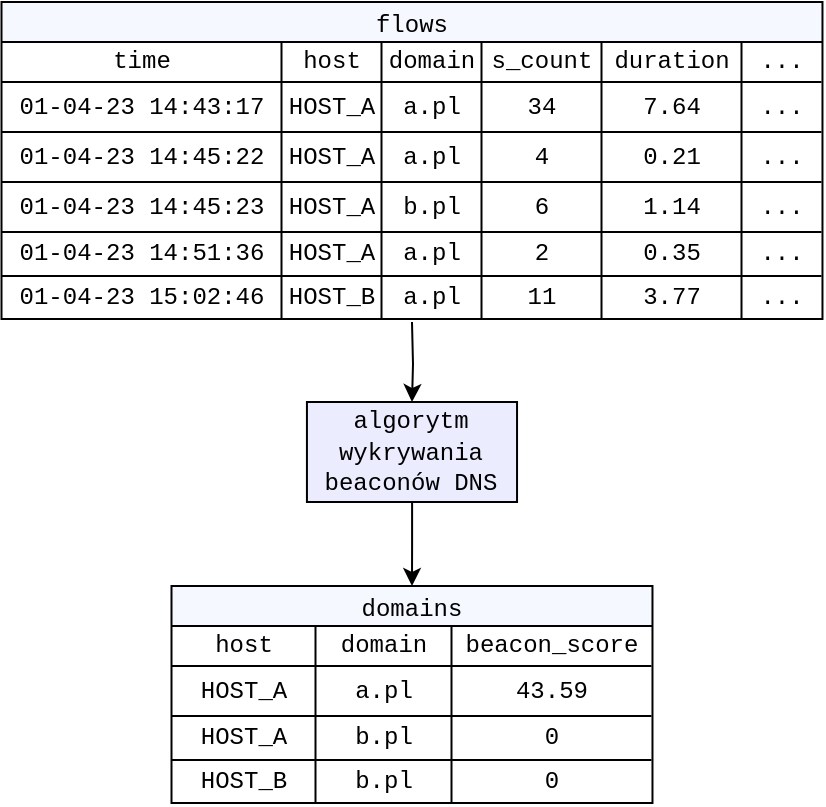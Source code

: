 <mxfile version="21.1.2" type="device">
  <diagram name="Page-1" id="2_5UW4Nt1YtM8Jy8DCmT">
    <mxGraphModel dx="1373" dy="846" grid="1" gridSize="10" guides="1" tooltips="1" connect="1" arrows="1" fold="1" page="1" pageScale="1" pageWidth="850" pageHeight="1100" math="0" shadow="0">
      <root>
        <mxCell id="0" />
        <mxCell id="1" parent="0" />
        <mxCell id="Q3U_Pg6tmQH7s-TNWqOc-1" style="edgeStyle=orthogonalEdgeStyle;rounded=0;orthogonalLoop=1;jettySize=auto;html=1;entryX=0.5;entryY=0;entryDx=0;entryDy=0;" parent="1" target="2QEIKXTqRlwdt4u_LQKF-43" edge="1">
          <mxGeometry relative="1" as="geometry">
            <mxPoint x="259.995" y="310" as="sourcePoint" />
          </mxGeometry>
        </mxCell>
        <mxCell id="2QEIKXTqRlwdt4u_LQKF-11" value="domains" style="shape=table;startSize=20;container=1;collapsible=0;childLayout=tableLayout;strokeColor=default;fontSize=12;fontFamily=Courier New;fillColor=#F5F9FF;" parent="1" vertex="1">
          <mxGeometry x="139.75" y="442" width="240.49" height="108.5" as="geometry" />
        </mxCell>
        <mxCell id="2QEIKXTqRlwdt4u_LQKF-12" value="" style="shape=tableRow;horizontal=0;startSize=0;swimlaneHead=0;swimlaneBody=0;strokeColor=inherit;top=0;left=0;bottom=0;right=0;collapsible=0;dropTarget=0;fillColor=none;points=[[0,0.5],[1,0.5]];portConstraint=eastwest;fontSize=16;" parent="2QEIKXTqRlwdt4u_LQKF-11" vertex="1">
          <mxGeometry y="20" width="240.49" height="20" as="geometry" />
        </mxCell>
        <mxCell id="2QEIKXTqRlwdt4u_LQKF-13" value="host" style="shape=partialRectangle;html=1;whiteSpace=wrap;connectable=0;strokeColor=inherit;overflow=hidden;fillColor=none;top=0;left=0;bottom=0;right=0;pointerEvents=1;fontSize=12;fontFamily=Courier New;" parent="2QEIKXTqRlwdt4u_LQKF-12" vertex="1">
          <mxGeometry width="72" height="20" as="geometry">
            <mxRectangle width="72" height="20" as="alternateBounds" />
          </mxGeometry>
        </mxCell>
        <mxCell id="2QEIKXTqRlwdt4u_LQKF-14" value="domain" style="shape=partialRectangle;html=1;whiteSpace=wrap;connectable=0;strokeColor=inherit;overflow=hidden;fillColor=none;top=0;left=0;bottom=0;right=0;pointerEvents=1;fontSize=12;fontFamily=Courier New;" parent="2QEIKXTqRlwdt4u_LQKF-12" vertex="1">
          <mxGeometry x="72" width="68" height="20" as="geometry">
            <mxRectangle width="68" height="20" as="alternateBounds" />
          </mxGeometry>
        </mxCell>
        <mxCell id="2QEIKXTqRlwdt4u_LQKF-15" value="beacon_score" style="shape=partialRectangle;html=1;whiteSpace=wrap;connectable=0;strokeColor=inherit;overflow=hidden;fillColor=none;top=0;left=0;bottom=0;right=0;pointerEvents=1;fontSize=12;fontFamily=Courier New;" parent="2QEIKXTqRlwdt4u_LQKF-12" vertex="1">
          <mxGeometry x="140" width="100" height="20" as="geometry">
            <mxRectangle width="100" height="20" as="alternateBounds" />
          </mxGeometry>
        </mxCell>
        <mxCell id="2QEIKXTqRlwdt4u_LQKF-16" value="" style="shape=tableRow;horizontal=0;startSize=0;swimlaneHead=0;swimlaneBody=0;strokeColor=inherit;top=0;left=0;bottom=0;right=0;collapsible=0;dropTarget=0;fillColor=none;points=[[0,0.5],[1,0.5]];portConstraint=eastwest;fontSize=16;" parent="2QEIKXTqRlwdt4u_LQKF-11" vertex="1">
          <mxGeometry y="40" width="240.49" height="25" as="geometry" />
        </mxCell>
        <mxCell id="2QEIKXTqRlwdt4u_LQKF-17" value="HOST_A" style="shape=partialRectangle;html=1;whiteSpace=wrap;connectable=0;strokeColor=inherit;overflow=hidden;fillColor=none;top=0;left=0;bottom=0;right=0;pointerEvents=1;fontSize=12;fontFamily=Courier New;" parent="2QEIKXTqRlwdt4u_LQKF-16" vertex="1">
          <mxGeometry width="72" height="25" as="geometry">
            <mxRectangle width="72" height="25" as="alternateBounds" />
          </mxGeometry>
        </mxCell>
        <mxCell id="2QEIKXTqRlwdt4u_LQKF-18" value="a.pl" style="shape=partialRectangle;html=1;whiteSpace=wrap;connectable=0;strokeColor=inherit;overflow=hidden;fillColor=none;top=0;left=0;bottom=0;right=0;pointerEvents=1;fontSize=12;fontFamily=Courier New;" parent="2QEIKXTqRlwdt4u_LQKF-16" vertex="1">
          <mxGeometry x="72" width="68" height="25" as="geometry">
            <mxRectangle width="68" height="25" as="alternateBounds" />
          </mxGeometry>
        </mxCell>
        <mxCell id="2QEIKXTqRlwdt4u_LQKF-19" value="43.59" style="shape=partialRectangle;html=1;whiteSpace=wrap;connectable=0;strokeColor=inherit;overflow=hidden;fillColor=none;top=0;left=0;bottom=0;right=0;pointerEvents=1;fontSize=12;fontFamily=Courier New;" parent="2QEIKXTqRlwdt4u_LQKF-16" vertex="1">
          <mxGeometry x="140" width="100" height="25" as="geometry">
            <mxRectangle width="100" height="25" as="alternateBounds" />
          </mxGeometry>
        </mxCell>
        <mxCell id="2QEIKXTqRlwdt4u_LQKF-20" value="" style="shape=tableRow;horizontal=0;startSize=0;swimlaneHead=0;swimlaneBody=0;strokeColor=inherit;top=0;left=0;bottom=0;right=0;collapsible=0;dropTarget=0;fillColor=none;points=[[0,0.5],[1,0.5]];portConstraint=eastwest;fontSize=16;" parent="2QEIKXTqRlwdt4u_LQKF-11" vertex="1">
          <mxGeometry y="65" width="240.49" height="22" as="geometry" />
        </mxCell>
        <mxCell id="2QEIKXTqRlwdt4u_LQKF-21" value="HOST_A" style="shape=partialRectangle;html=1;whiteSpace=wrap;connectable=0;strokeColor=inherit;overflow=hidden;fillColor=none;top=0;left=0;bottom=0;right=0;pointerEvents=1;fontSize=12;fontFamily=Courier New;" parent="2QEIKXTqRlwdt4u_LQKF-20" vertex="1">
          <mxGeometry width="72" height="22" as="geometry">
            <mxRectangle width="72" height="22" as="alternateBounds" />
          </mxGeometry>
        </mxCell>
        <mxCell id="2QEIKXTqRlwdt4u_LQKF-22" value="b.pl" style="shape=partialRectangle;html=1;whiteSpace=wrap;connectable=0;strokeColor=inherit;overflow=hidden;fillColor=none;top=0;left=0;bottom=0;right=0;pointerEvents=1;fontSize=12;fontFamily=Courier New;" parent="2QEIKXTqRlwdt4u_LQKF-20" vertex="1">
          <mxGeometry x="72" width="68" height="22" as="geometry">
            <mxRectangle width="68" height="22" as="alternateBounds" />
          </mxGeometry>
        </mxCell>
        <mxCell id="2QEIKXTqRlwdt4u_LQKF-23" value="0" style="shape=partialRectangle;html=1;whiteSpace=wrap;connectable=0;strokeColor=inherit;overflow=hidden;fillColor=none;top=0;left=0;bottom=0;right=0;pointerEvents=1;fontSize=12;fontFamily=Courier New;" parent="2QEIKXTqRlwdt4u_LQKF-20" vertex="1">
          <mxGeometry x="140" width="100" height="22" as="geometry">
            <mxRectangle width="100" height="22" as="alternateBounds" />
          </mxGeometry>
        </mxCell>
        <mxCell id="2QEIKXTqRlwdt4u_LQKF-30" style="shape=tableRow;horizontal=0;startSize=0;swimlaneHead=0;swimlaneBody=0;strokeColor=inherit;top=0;left=0;bottom=0;right=0;collapsible=0;dropTarget=0;fillColor=none;points=[[0,0.5],[1,0.5]];portConstraint=eastwest;fontSize=16;" parent="2QEIKXTqRlwdt4u_LQKF-11" vertex="1">
          <mxGeometry y="87" width="240.49" height="22" as="geometry" />
        </mxCell>
        <mxCell id="2QEIKXTqRlwdt4u_LQKF-31" value="HOST_B" style="shape=partialRectangle;html=1;whiteSpace=wrap;connectable=0;strokeColor=inherit;overflow=hidden;fillColor=none;top=0;left=0;bottom=0;right=0;pointerEvents=1;fontSize=12;fontFamily=Courier New;" parent="2QEIKXTqRlwdt4u_LQKF-30" vertex="1">
          <mxGeometry width="72" height="22" as="geometry">
            <mxRectangle width="72" height="22" as="alternateBounds" />
          </mxGeometry>
        </mxCell>
        <mxCell id="2QEIKXTqRlwdt4u_LQKF-32" value="b.pl" style="shape=partialRectangle;html=1;whiteSpace=wrap;connectable=0;strokeColor=inherit;overflow=hidden;fillColor=none;top=0;left=0;bottom=0;right=0;pointerEvents=1;fontSize=12;fontFamily=Courier New;" parent="2QEIKXTqRlwdt4u_LQKF-30" vertex="1">
          <mxGeometry x="72" width="68" height="22" as="geometry">
            <mxRectangle width="68" height="22" as="alternateBounds" />
          </mxGeometry>
        </mxCell>
        <mxCell id="2QEIKXTqRlwdt4u_LQKF-33" value="0" style="shape=partialRectangle;html=1;whiteSpace=wrap;connectable=0;strokeColor=inherit;overflow=hidden;fillColor=none;top=0;left=0;bottom=0;right=0;pointerEvents=1;fontSize=12;fontFamily=Courier New;" parent="2QEIKXTqRlwdt4u_LQKF-30" vertex="1">
          <mxGeometry x="140" width="100" height="22" as="geometry">
            <mxRectangle width="100" height="22" as="alternateBounds" />
          </mxGeometry>
        </mxCell>
        <mxCell id="Q3U_Pg6tmQH7s-TNWqOc-2" style="edgeStyle=orthogonalEdgeStyle;rounded=0;orthogonalLoop=1;jettySize=auto;html=1;entryX=0.5;entryY=0;entryDx=0;entryDy=0;" parent="1" source="2QEIKXTqRlwdt4u_LQKF-43" target="2QEIKXTqRlwdt4u_LQKF-11" edge="1">
          <mxGeometry relative="1" as="geometry" />
        </mxCell>
        <mxCell id="2QEIKXTqRlwdt4u_LQKF-43" value="&lt;font face=&quot;Courier New&quot;&gt;algorytm wykrywania beaconów DNS&lt;/font&gt;" style="rounded=0;whiteSpace=wrap;html=1;fillColor=#EBEDFF;" parent="1" vertex="1">
          <mxGeometry x="207.47" y="350" width="105.05" height="50" as="geometry" />
        </mxCell>
        <mxCell id="34S16gxaiq3GYcfKB1eC-1" value="flows" style="shape=table;startSize=20;container=1;collapsible=0;childLayout=tableLayout;strokeColor=default;fontSize=12;fontFamily=Courier New;fillColor=#F5F9FF;" parent="1" vertex="1">
          <mxGeometry x="54.75" y="150" width="410.49" height="158.5" as="geometry" />
        </mxCell>
        <mxCell id="34S16gxaiq3GYcfKB1eC-2" value="" style="shape=tableRow;horizontal=0;startSize=0;swimlaneHead=0;swimlaneBody=0;strokeColor=inherit;top=0;left=0;bottom=0;right=0;collapsible=0;dropTarget=0;fillColor=none;points=[[0,0.5],[1,0.5]];portConstraint=eastwest;fontSize=16;" parent="34S16gxaiq3GYcfKB1eC-1" vertex="1">
          <mxGeometry y="20" width="410.49" height="20" as="geometry" />
        </mxCell>
        <mxCell id="34S16gxaiq3GYcfKB1eC-3" value="time" style="shape=partialRectangle;html=1;whiteSpace=wrap;connectable=0;strokeColor=inherit;overflow=hidden;fillColor=none;top=0;left=0;bottom=0;right=0;pointerEvents=1;fontSize=12;fontFamily=Courier New;" parent="34S16gxaiq3GYcfKB1eC-2" vertex="1">
          <mxGeometry width="140" height="20" as="geometry">
            <mxRectangle width="140" height="20" as="alternateBounds" />
          </mxGeometry>
        </mxCell>
        <mxCell id="34S16gxaiq3GYcfKB1eC-4" value="host" style="shape=partialRectangle;html=1;whiteSpace=wrap;connectable=0;strokeColor=inherit;overflow=hidden;fillColor=none;top=0;left=0;bottom=0;right=0;pointerEvents=1;fontSize=12;fontFamily=Courier New;" parent="34S16gxaiq3GYcfKB1eC-2" vertex="1">
          <mxGeometry x="140" width="50" height="20" as="geometry">
            <mxRectangle width="50" height="20" as="alternateBounds" />
          </mxGeometry>
        </mxCell>
        <mxCell id="34S16gxaiq3GYcfKB1eC-5" value="domain" style="shape=partialRectangle;html=1;whiteSpace=wrap;connectable=0;strokeColor=inherit;overflow=hidden;fillColor=none;top=0;left=0;bottom=0;right=0;pointerEvents=1;fontSize=12;fontFamily=Courier New;" parent="34S16gxaiq3GYcfKB1eC-2" vertex="1">
          <mxGeometry x="190" width="50" height="20" as="geometry">
            <mxRectangle width="50" height="20" as="alternateBounds" />
          </mxGeometry>
        </mxCell>
        <mxCell id="34S16gxaiq3GYcfKB1eC-6" value="s_count" style="shape=partialRectangle;html=1;whiteSpace=wrap;connectable=0;strokeColor=inherit;overflow=hidden;fillColor=none;top=0;left=0;bottom=0;right=0;pointerEvents=1;fontSize=12;fontFamily=Courier New;" parent="34S16gxaiq3GYcfKB1eC-2" vertex="1">
          <mxGeometry x="240" width="60" height="20" as="geometry">
            <mxRectangle width="60" height="20" as="alternateBounds" />
          </mxGeometry>
        </mxCell>
        <mxCell id="34S16gxaiq3GYcfKB1eC-26" value="duration" style="shape=partialRectangle;html=1;whiteSpace=wrap;connectable=0;strokeColor=inherit;overflow=hidden;fillColor=none;top=0;left=0;bottom=0;right=0;pointerEvents=1;fontSize=12;fontFamily=Courier New;" parent="34S16gxaiq3GYcfKB1eC-2" vertex="1">
          <mxGeometry x="300" width="70" height="20" as="geometry">
            <mxRectangle width="70" height="20" as="alternateBounds" />
          </mxGeometry>
        </mxCell>
        <mxCell id="34S16gxaiq3GYcfKB1eC-22" value="..." style="shape=partialRectangle;html=1;whiteSpace=wrap;connectable=0;strokeColor=inherit;overflow=hidden;fillColor=none;top=0;left=0;bottom=0;right=0;pointerEvents=1;fontSize=12;fontFamily=Courier New;" parent="34S16gxaiq3GYcfKB1eC-2" vertex="1">
          <mxGeometry x="370" width="40" height="20" as="geometry">
            <mxRectangle width="40" height="20" as="alternateBounds" />
          </mxGeometry>
        </mxCell>
        <mxCell id="34S16gxaiq3GYcfKB1eC-7" value="" style="shape=tableRow;horizontal=0;startSize=0;swimlaneHead=0;swimlaneBody=0;strokeColor=inherit;top=0;left=0;bottom=0;right=0;collapsible=0;dropTarget=0;fillColor=none;points=[[0,0.5],[1,0.5]];portConstraint=eastwest;fontSize=16;" parent="34S16gxaiq3GYcfKB1eC-1" vertex="1">
          <mxGeometry y="40" width="410.49" height="25" as="geometry" />
        </mxCell>
        <mxCell id="34S16gxaiq3GYcfKB1eC-8" value="01-04-23 14:43:17" style="shape=partialRectangle;html=1;whiteSpace=wrap;connectable=0;strokeColor=inherit;overflow=hidden;fillColor=none;top=0;left=0;bottom=0;right=0;pointerEvents=1;fontSize=12;fontFamily=Courier New;" parent="34S16gxaiq3GYcfKB1eC-7" vertex="1">
          <mxGeometry width="140" height="25" as="geometry">
            <mxRectangle width="140" height="25" as="alternateBounds" />
          </mxGeometry>
        </mxCell>
        <mxCell id="34S16gxaiq3GYcfKB1eC-9" value="HOST_A" style="shape=partialRectangle;html=1;whiteSpace=wrap;connectable=0;strokeColor=inherit;overflow=hidden;fillColor=none;top=0;left=0;bottom=0;right=0;pointerEvents=1;fontSize=12;fontFamily=Courier New;" parent="34S16gxaiq3GYcfKB1eC-7" vertex="1">
          <mxGeometry x="140" width="50" height="25" as="geometry">
            <mxRectangle width="50" height="25" as="alternateBounds" />
          </mxGeometry>
        </mxCell>
        <mxCell id="34S16gxaiq3GYcfKB1eC-10" value="a.pl" style="shape=partialRectangle;html=1;whiteSpace=wrap;connectable=0;strokeColor=inherit;overflow=hidden;fillColor=none;top=0;left=0;bottom=0;right=0;pointerEvents=1;fontSize=12;fontFamily=Courier New;" parent="34S16gxaiq3GYcfKB1eC-7" vertex="1">
          <mxGeometry x="190" width="50" height="25" as="geometry">
            <mxRectangle width="50" height="25" as="alternateBounds" />
          </mxGeometry>
        </mxCell>
        <mxCell id="34S16gxaiq3GYcfKB1eC-11" value="34" style="shape=partialRectangle;html=1;whiteSpace=wrap;connectable=0;strokeColor=inherit;overflow=hidden;fillColor=none;top=0;left=0;bottom=0;right=0;pointerEvents=1;fontSize=12;fontFamily=Courier New;" parent="34S16gxaiq3GYcfKB1eC-7" vertex="1">
          <mxGeometry x="240" width="60" height="25" as="geometry">
            <mxRectangle width="60" height="25" as="alternateBounds" />
          </mxGeometry>
        </mxCell>
        <mxCell id="34S16gxaiq3GYcfKB1eC-27" value="7.64" style="shape=partialRectangle;html=1;whiteSpace=wrap;connectable=0;strokeColor=inherit;overflow=hidden;fillColor=none;top=0;left=0;bottom=0;right=0;pointerEvents=1;fontSize=12;fontFamily=Courier New;" parent="34S16gxaiq3GYcfKB1eC-7" vertex="1">
          <mxGeometry x="300" width="70" height="25" as="geometry">
            <mxRectangle width="70" height="25" as="alternateBounds" />
          </mxGeometry>
        </mxCell>
        <mxCell id="34S16gxaiq3GYcfKB1eC-23" value="..." style="shape=partialRectangle;html=1;whiteSpace=wrap;connectable=0;strokeColor=inherit;overflow=hidden;fillColor=none;top=0;left=0;bottom=0;right=0;pointerEvents=1;fontSize=12;fontFamily=Courier New;" parent="34S16gxaiq3GYcfKB1eC-7" vertex="1">
          <mxGeometry x="370" width="40" height="25" as="geometry">
            <mxRectangle width="40" height="25" as="alternateBounds" />
          </mxGeometry>
        </mxCell>
        <mxCell id="34S16gxaiq3GYcfKB1eC-43" style="shape=tableRow;horizontal=0;startSize=0;swimlaneHead=0;swimlaneBody=0;strokeColor=inherit;top=0;left=0;bottom=0;right=0;collapsible=0;dropTarget=0;fillColor=none;points=[[0,0.5],[1,0.5]];portConstraint=eastwest;fontSize=16;" parent="34S16gxaiq3GYcfKB1eC-1" vertex="1">
          <mxGeometry y="65" width="410.49" height="25" as="geometry" />
        </mxCell>
        <mxCell id="34S16gxaiq3GYcfKB1eC-44" value="01-04-23 14:45:22" style="shape=partialRectangle;html=1;whiteSpace=wrap;connectable=0;strokeColor=inherit;overflow=hidden;fillColor=none;top=0;left=0;bottom=0;right=0;pointerEvents=1;fontSize=12;fontFamily=Courier New;" parent="34S16gxaiq3GYcfKB1eC-43" vertex="1">
          <mxGeometry width="140" height="25" as="geometry">
            <mxRectangle width="140" height="25" as="alternateBounds" />
          </mxGeometry>
        </mxCell>
        <mxCell id="34S16gxaiq3GYcfKB1eC-45" value="HOST_A" style="shape=partialRectangle;html=1;whiteSpace=wrap;connectable=0;strokeColor=inherit;overflow=hidden;fillColor=none;top=0;left=0;bottom=0;right=0;pointerEvents=1;fontSize=12;fontFamily=Courier New;" parent="34S16gxaiq3GYcfKB1eC-43" vertex="1">
          <mxGeometry x="140" width="50" height="25" as="geometry">
            <mxRectangle width="50" height="25" as="alternateBounds" />
          </mxGeometry>
        </mxCell>
        <mxCell id="34S16gxaiq3GYcfKB1eC-46" value="a.pl" style="shape=partialRectangle;html=1;whiteSpace=wrap;connectable=0;strokeColor=inherit;overflow=hidden;fillColor=none;top=0;left=0;bottom=0;right=0;pointerEvents=1;fontSize=12;fontFamily=Courier New;" parent="34S16gxaiq3GYcfKB1eC-43" vertex="1">
          <mxGeometry x="190" width="50" height="25" as="geometry">
            <mxRectangle width="50" height="25" as="alternateBounds" />
          </mxGeometry>
        </mxCell>
        <mxCell id="34S16gxaiq3GYcfKB1eC-47" value="4" style="shape=partialRectangle;html=1;whiteSpace=wrap;connectable=0;strokeColor=inherit;overflow=hidden;fillColor=none;top=0;left=0;bottom=0;right=0;pointerEvents=1;fontSize=12;fontFamily=Courier New;" parent="34S16gxaiq3GYcfKB1eC-43" vertex="1">
          <mxGeometry x="240" width="60" height="25" as="geometry">
            <mxRectangle width="60" height="25" as="alternateBounds" />
          </mxGeometry>
        </mxCell>
        <mxCell id="34S16gxaiq3GYcfKB1eC-48" value="0.21" style="shape=partialRectangle;html=1;whiteSpace=wrap;connectable=0;strokeColor=inherit;overflow=hidden;fillColor=none;top=0;left=0;bottom=0;right=0;pointerEvents=1;fontSize=12;fontFamily=Courier New;" parent="34S16gxaiq3GYcfKB1eC-43" vertex="1">
          <mxGeometry x="300" width="70" height="25" as="geometry">
            <mxRectangle width="70" height="25" as="alternateBounds" />
          </mxGeometry>
        </mxCell>
        <mxCell id="34S16gxaiq3GYcfKB1eC-49" value="..." style="shape=partialRectangle;html=1;whiteSpace=wrap;connectable=0;strokeColor=inherit;overflow=hidden;fillColor=none;top=0;left=0;bottom=0;right=0;pointerEvents=1;fontSize=12;fontFamily=Courier New;" parent="34S16gxaiq3GYcfKB1eC-43" vertex="1">
          <mxGeometry x="370" width="40" height="25" as="geometry">
            <mxRectangle width="40" height="25" as="alternateBounds" />
          </mxGeometry>
        </mxCell>
        <mxCell id="34S16gxaiq3GYcfKB1eC-36" style="shape=tableRow;horizontal=0;startSize=0;swimlaneHead=0;swimlaneBody=0;strokeColor=inherit;top=0;left=0;bottom=0;right=0;collapsible=0;dropTarget=0;fillColor=none;points=[[0,0.5],[1,0.5]];portConstraint=eastwest;fontSize=16;" parent="34S16gxaiq3GYcfKB1eC-1" vertex="1">
          <mxGeometry y="90" width="410.49" height="25" as="geometry" />
        </mxCell>
        <mxCell id="34S16gxaiq3GYcfKB1eC-37" value="01-04-23 14:45:23" style="shape=partialRectangle;html=1;whiteSpace=wrap;connectable=0;strokeColor=inherit;overflow=hidden;fillColor=none;top=0;left=0;bottom=0;right=0;pointerEvents=1;fontSize=12;fontFamily=Courier New;" parent="34S16gxaiq3GYcfKB1eC-36" vertex="1">
          <mxGeometry width="140" height="25" as="geometry">
            <mxRectangle width="140" height="25" as="alternateBounds" />
          </mxGeometry>
        </mxCell>
        <mxCell id="34S16gxaiq3GYcfKB1eC-38" value="HOST_A" style="shape=partialRectangle;html=1;whiteSpace=wrap;connectable=0;strokeColor=inherit;overflow=hidden;fillColor=none;top=0;left=0;bottom=0;right=0;pointerEvents=1;fontSize=12;fontFamily=Courier New;" parent="34S16gxaiq3GYcfKB1eC-36" vertex="1">
          <mxGeometry x="140" width="50" height="25" as="geometry">
            <mxRectangle width="50" height="25" as="alternateBounds" />
          </mxGeometry>
        </mxCell>
        <mxCell id="34S16gxaiq3GYcfKB1eC-39" value="b.pl" style="shape=partialRectangle;html=1;whiteSpace=wrap;connectable=0;strokeColor=inherit;overflow=hidden;fillColor=none;top=0;left=0;bottom=0;right=0;pointerEvents=1;fontSize=12;fontFamily=Courier New;" parent="34S16gxaiq3GYcfKB1eC-36" vertex="1">
          <mxGeometry x="190" width="50" height="25" as="geometry">
            <mxRectangle width="50" height="25" as="alternateBounds" />
          </mxGeometry>
        </mxCell>
        <mxCell id="34S16gxaiq3GYcfKB1eC-40" value="6" style="shape=partialRectangle;html=1;whiteSpace=wrap;connectable=0;strokeColor=inherit;overflow=hidden;fillColor=none;top=0;left=0;bottom=0;right=0;pointerEvents=1;fontSize=12;fontFamily=Courier New;" parent="34S16gxaiq3GYcfKB1eC-36" vertex="1">
          <mxGeometry x="240" width="60" height="25" as="geometry">
            <mxRectangle width="60" height="25" as="alternateBounds" />
          </mxGeometry>
        </mxCell>
        <mxCell id="34S16gxaiq3GYcfKB1eC-41" value="1.14" style="shape=partialRectangle;html=1;whiteSpace=wrap;connectable=0;strokeColor=inherit;overflow=hidden;fillColor=none;top=0;left=0;bottom=0;right=0;pointerEvents=1;fontSize=12;fontFamily=Courier New;" parent="34S16gxaiq3GYcfKB1eC-36" vertex="1">
          <mxGeometry x="300" width="70" height="25" as="geometry">
            <mxRectangle width="70" height="25" as="alternateBounds" />
          </mxGeometry>
        </mxCell>
        <mxCell id="34S16gxaiq3GYcfKB1eC-42" value="..." style="shape=partialRectangle;html=1;whiteSpace=wrap;connectable=0;strokeColor=inherit;overflow=hidden;fillColor=none;top=0;left=0;bottom=0;right=0;pointerEvents=1;fontSize=12;fontFamily=Courier New;" parent="34S16gxaiq3GYcfKB1eC-36" vertex="1">
          <mxGeometry x="370" width="40" height="25" as="geometry">
            <mxRectangle width="40" height="25" as="alternateBounds" />
          </mxGeometry>
        </mxCell>
        <mxCell id="34S16gxaiq3GYcfKB1eC-12" value="" style="shape=tableRow;horizontal=0;startSize=0;swimlaneHead=0;swimlaneBody=0;strokeColor=inherit;top=0;left=0;bottom=0;right=0;collapsible=0;dropTarget=0;fillColor=none;points=[[0,0.5],[1,0.5]];portConstraint=eastwest;fontSize=16;" parent="34S16gxaiq3GYcfKB1eC-1" vertex="1">
          <mxGeometry y="115" width="410.49" height="22" as="geometry" />
        </mxCell>
        <mxCell id="34S16gxaiq3GYcfKB1eC-13" value="01-04-23 14:51:36" style="shape=partialRectangle;html=1;whiteSpace=wrap;connectable=0;strokeColor=inherit;overflow=hidden;fillColor=none;top=0;left=0;bottom=0;right=0;pointerEvents=1;fontSize=12;fontFamily=Courier New;" parent="34S16gxaiq3GYcfKB1eC-12" vertex="1">
          <mxGeometry width="140" height="22" as="geometry">
            <mxRectangle width="140" height="22" as="alternateBounds" />
          </mxGeometry>
        </mxCell>
        <mxCell id="34S16gxaiq3GYcfKB1eC-14" value="HOST_A" style="shape=partialRectangle;html=1;whiteSpace=wrap;connectable=0;strokeColor=inherit;overflow=hidden;fillColor=none;top=0;left=0;bottom=0;right=0;pointerEvents=1;fontSize=12;fontFamily=Courier New;" parent="34S16gxaiq3GYcfKB1eC-12" vertex="1">
          <mxGeometry x="140" width="50" height="22" as="geometry">
            <mxRectangle width="50" height="22" as="alternateBounds" />
          </mxGeometry>
        </mxCell>
        <mxCell id="34S16gxaiq3GYcfKB1eC-15" value="a.pl" style="shape=partialRectangle;html=1;whiteSpace=wrap;connectable=0;strokeColor=inherit;overflow=hidden;fillColor=none;top=0;left=0;bottom=0;right=0;pointerEvents=1;fontSize=12;fontFamily=Courier New;" parent="34S16gxaiq3GYcfKB1eC-12" vertex="1">
          <mxGeometry x="190" width="50" height="22" as="geometry">
            <mxRectangle width="50" height="22" as="alternateBounds" />
          </mxGeometry>
        </mxCell>
        <mxCell id="34S16gxaiq3GYcfKB1eC-16" value="2" style="shape=partialRectangle;html=1;whiteSpace=wrap;connectable=0;strokeColor=inherit;overflow=hidden;fillColor=none;top=0;left=0;bottom=0;right=0;pointerEvents=1;fontSize=12;fontFamily=Courier New;" parent="34S16gxaiq3GYcfKB1eC-12" vertex="1">
          <mxGeometry x="240" width="60" height="22" as="geometry">
            <mxRectangle width="60" height="22" as="alternateBounds" />
          </mxGeometry>
        </mxCell>
        <mxCell id="34S16gxaiq3GYcfKB1eC-28" value="0.35" style="shape=partialRectangle;html=1;whiteSpace=wrap;connectable=0;strokeColor=inherit;overflow=hidden;fillColor=none;top=0;left=0;bottom=0;right=0;pointerEvents=1;fontSize=12;fontFamily=Courier New;" parent="34S16gxaiq3GYcfKB1eC-12" vertex="1">
          <mxGeometry x="300" width="70" height="22" as="geometry">
            <mxRectangle width="70" height="22" as="alternateBounds" />
          </mxGeometry>
        </mxCell>
        <mxCell id="34S16gxaiq3GYcfKB1eC-24" value="..." style="shape=partialRectangle;html=1;whiteSpace=wrap;connectable=0;strokeColor=inherit;overflow=hidden;fillColor=none;top=0;left=0;bottom=0;right=0;pointerEvents=1;fontSize=12;fontFamily=Courier New;" parent="34S16gxaiq3GYcfKB1eC-12" vertex="1">
          <mxGeometry x="370" width="40" height="22" as="geometry">
            <mxRectangle width="40" height="22" as="alternateBounds" />
          </mxGeometry>
        </mxCell>
        <mxCell id="34S16gxaiq3GYcfKB1eC-17" style="shape=tableRow;horizontal=0;startSize=0;swimlaneHead=0;swimlaneBody=0;strokeColor=inherit;top=0;left=0;bottom=0;right=0;collapsible=0;dropTarget=0;fillColor=none;points=[[0,0.5],[1,0.5]];portConstraint=eastwest;fontSize=16;" parent="34S16gxaiq3GYcfKB1eC-1" vertex="1">
          <mxGeometry y="137" width="410.49" height="22" as="geometry" />
        </mxCell>
        <mxCell id="34S16gxaiq3GYcfKB1eC-18" value="01-04-23 15:02:46" style="shape=partialRectangle;html=1;whiteSpace=wrap;connectable=0;strokeColor=inherit;overflow=hidden;fillColor=none;top=0;left=0;bottom=0;right=0;pointerEvents=1;fontSize=12;fontFamily=Courier New;" parent="34S16gxaiq3GYcfKB1eC-17" vertex="1">
          <mxGeometry width="140" height="22" as="geometry">
            <mxRectangle width="140" height="22" as="alternateBounds" />
          </mxGeometry>
        </mxCell>
        <mxCell id="34S16gxaiq3GYcfKB1eC-19" value="HOST_B" style="shape=partialRectangle;html=1;whiteSpace=wrap;connectable=0;strokeColor=inherit;overflow=hidden;fillColor=none;top=0;left=0;bottom=0;right=0;pointerEvents=1;fontSize=12;fontFamily=Courier New;" parent="34S16gxaiq3GYcfKB1eC-17" vertex="1">
          <mxGeometry x="140" width="50" height="22" as="geometry">
            <mxRectangle width="50" height="22" as="alternateBounds" />
          </mxGeometry>
        </mxCell>
        <mxCell id="34S16gxaiq3GYcfKB1eC-20" value="a.pl" style="shape=partialRectangle;html=1;whiteSpace=wrap;connectable=0;strokeColor=inherit;overflow=hidden;fillColor=none;top=0;left=0;bottom=0;right=0;pointerEvents=1;fontSize=12;fontFamily=Courier New;" parent="34S16gxaiq3GYcfKB1eC-17" vertex="1">
          <mxGeometry x="190" width="50" height="22" as="geometry">
            <mxRectangle width="50" height="22" as="alternateBounds" />
          </mxGeometry>
        </mxCell>
        <mxCell id="34S16gxaiq3GYcfKB1eC-21" value="11" style="shape=partialRectangle;html=1;whiteSpace=wrap;connectable=0;strokeColor=inherit;overflow=hidden;fillColor=none;top=0;left=0;bottom=0;right=0;pointerEvents=1;fontSize=12;fontFamily=Courier New;" parent="34S16gxaiq3GYcfKB1eC-17" vertex="1">
          <mxGeometry x="240" width="60" height="22" as="geometry">
            <mxRectangle width="60" height="22" as="alternateBounds" />
          </mxGeometry>
        </mxCell>
        <mxCell id="34S16gxaiq3GYcfKB1eC-29" value="3.77" style="shape=partialRectangle;html=1;whiteSpace=wrap;connectable=0;strokeColor=inherit;overflow=hidden;fillColor=none;top=0;left=0;bottom=0;right=0;pointerEvents=1;fontSize=12;fontFamily=Courier New;" parent="34S16gxaiq3GYcfKB1eC-17" vertex="1">
          <mxGeometry x="300" width="70" height="22" as="geometry">
            <mxRectangle width="70" height="22" as="alternateBounds" />
          </mxGeometry>
        </mxCell>
        <mxCell id="34S16gxaiq3GYcfKB1eC-25" value="..." style="shape=partialRectangle;html=1;whiteSpace=wrap;connectable=0;strokeColor=inherit;overflow=hidden;fillColor=none;top=0;left=0;bottom=0;right=0;pointerEvents=1;fontSize=12;fontFamily=Courier New;" parent="34S16gxaiq3GYcfKB1eC-17" vertex="1">
          <mxGeometry x="370" width="40" height="22" as="geometry">
            <mxRectangle width="40" height="22" as="alternateBounds" />
          </mxGeometry>
        </mxCell>
      </root>
    </mxGraphModel>
  </diagram>
</mxfile>
